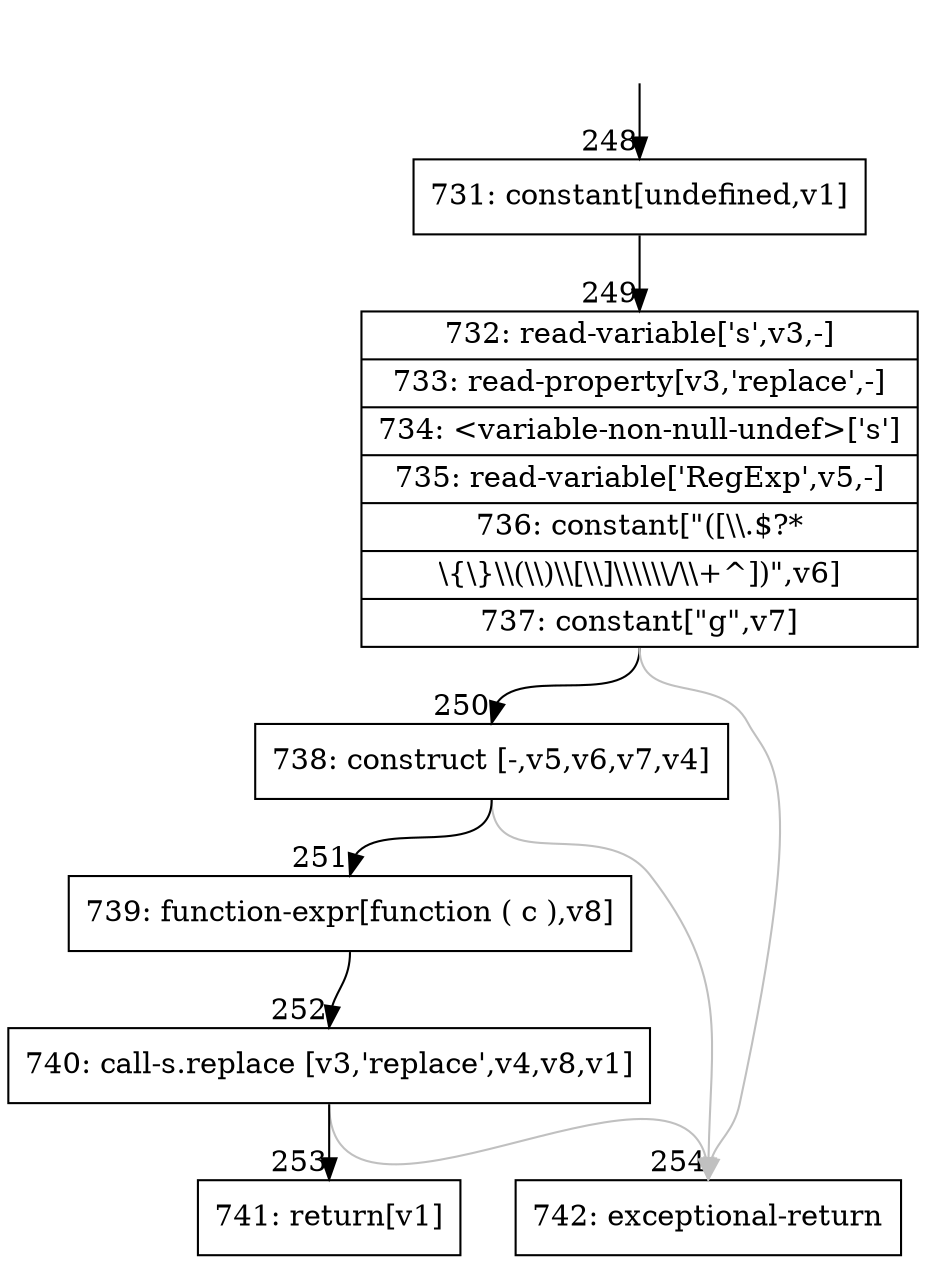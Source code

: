 digraph {
rankdir="TD"
BB_entry27[shape=none,label=""];
BB_entry27 -> BB248 [tailport=s, headport=n, headlabel="    248"]
BB248 [shape=record label="{731: constant[undefined,v1]}" ] 
BB248 -> BB249 [tailport=s, headport=n, headlabel="      249"]
BB249 [shape=record label="{732: read-variable['s',v3,-]|733: read-property[v3,'replace',-]|734: \<variable-non-null-undef\>['s']|735: read-variable['RegExp',v5,-]|736: constant[\"([\\\\.$?*|\\\{\\\}\\\\(\\\\)\\\\[\\\\]\\\\\\\\\\\\/\\\\+^])\",v6]|737: constant[\"g\",v7]}" ] 
BB249 -> BB250 [tailport=s, headport=n, headlabel="      250"]
BB249 -> BB254 [tailport=s, headport=n, color=gray, headlabel="      254"]
BB250 [shape=record label="{738: construct [-,v5,v6,v7,v4]}" ] 
BB250 -> BB251 [tailport=s, headport=n, headlabel="      251"]
BB250 -> BB254 [tailport=s, headport=n, color=gray]
BB251 [shape=record label="{739: function-expr[function ( c ),v8]}" ] 
BB251 -> BB252 [tailport=s, headport=n, headlabel="      252"]
BB252 [shape=record label="{740: call-s.replace [v3,'replace',v4,v8,v1]}" ] 
BB252 -> BB253 [tailport=s, headport=n, headlabel="      253"]
BB252 -> BB254 [tailport=s, headport=n, color=gray]
BB253 [shape=record label="{741: return[v1]}" ] 
BB254 [shape=record label="{742: exceptional-return}" ] 
//#$~ 516
}
